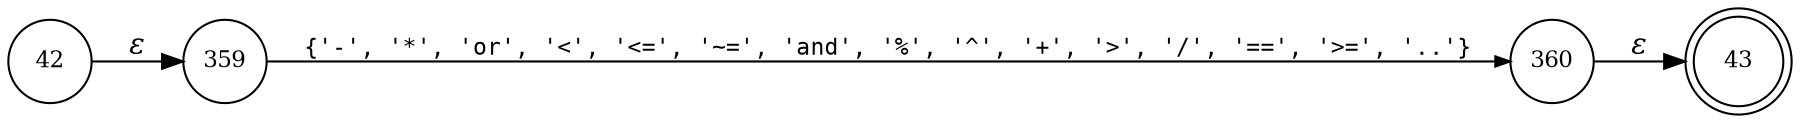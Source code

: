 digraph ATN {
rankdir=LR;
s43[fontsize=11, label="43", shape=doublecircle, fixedsize=true, width=.6];
s359[fontsize=11,label="359", shape=circle, fixedsize=true, width=.55, peripheries=1];
s42[fontsize=11,label="42", shape=circle, fixedsize=true, width=.55, peripheries=1];
s360[fontsize=11,label="360", shape=circle, fixedsize=true, width=.55, peripheries=1];
s42 -> s359 [fontname="Times-Italic", label="&epsilon;"];
s359 -> s360 [fontsize=11, fontname="Courier", arrowsize=.7, label = "{'-', '*', 'or', '<', '<=', '~=', 'and', '%', '^', '+', '>', '/', '==', '>=', '..'}", arrowhead = normal];
s360 -> s43 [fontname="Times-Italic", label="&epsilon;"];
}